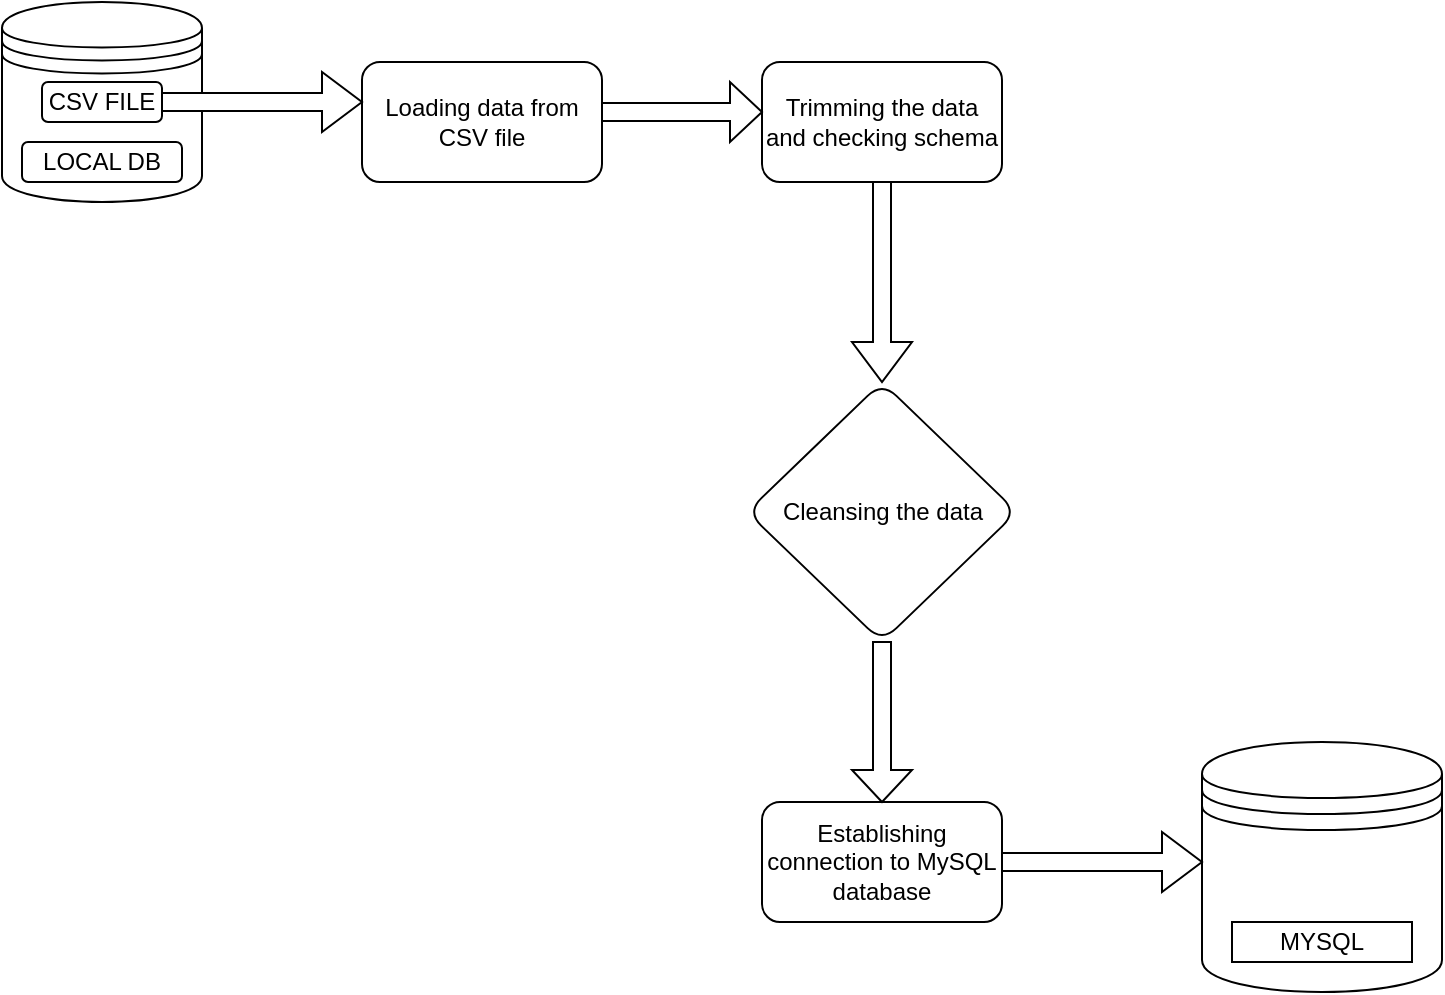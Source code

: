 <mxfile version="23.1.5" type="device">
  <diagram name="Page-1" id="2YBvvXClWsGukQMizWep">
    <mxGraphModel dx="864" dy="508" grid="1" gridSize="10" guides="1" tooltips="1" connect="1" arrows="1" fold="1" page="1" pageScale="1" pageWidth="850" pageHeight="1100" math="0" shadow="0">
      <root>
        <mxCell id="0" />
        <mxCell id="1" parent="0" />
        <mxCell id="WDlARO25O25kJWfZPvrY-1" value=" Loading data from CSV file" style="rounded=1;whiteSpace=wrap;html=1;" vertex="1" parent="1">
          <mxGeometry x="220" y="80" width="120" height="60" as="geometry" />
        </mxCell>
        <mxCell id="WDlARO25O25kJWfZPvrY-2" value="Trimming the data and checking schema" style="rounded=1;whiteSpace=wrap;html=1;" vertex="1" parent="1">
          <mxGeometry x="420" y="80" width="120" height="60" as="geometry" />
        </mxCell>
        <mxCell id="WDlARO25O25kJWfZPvrY-4" value="Cleansing the data" style="rhombus;whiteSpace=wrap;html=1;rounded=1;" vertex="1" parent="1">
          <mxGeometry x="412.5" y="240" width="135" height="130" as="geometry" />
        </mxCell>
        <mxCell id="WDlARO25O25kJWfZPvrY-6" value=" Establishing connection to MySQL database" style="whiteSpace=wrap;html=1;rounded=1;" vertex="1" parent="1">
          <mxGeometry x="420" y="450" width="120" height="60" as="geometry" />
        </mxCell>
        <mxCell id="WDlARO25O25kJWfZPvrY-11" value="" style="shape=singleArrow;whiteSpace=wrap;html=1;direction=south;" vertex="1" parent="1">
          <mxGeometry x="465" y="140" width="30" height="100" as="geometry" />
        </mxCell>
        <mxCell id="WDlARO25O25kJWfZPvrY-12" value="" style="shape=singleArrow;whiteSpace=wrap;html=1;" vertex="1" parent="1">
          <mxGeometry x="340" y="90" width="80" height="30" as="geometry" />
        </mxCell>
        <mxCell id="WDlARO25O25kJWfZPvrY-13" value="" style="shape=singleArrow;direction=south;whiteSpace=wrap;html=1;" vertex="1" parent="1">
          <mxGeometry x="465" y="370" width="30" height="80" as="geometry" />
        </mxCell>
        <mxCell id="WDlARO25O25kJWfZPvrY-14" value="" style="shape=datastore;whiteSpace=wrap;html=1;" vertex="1" parent="1">
          <mxGeometry x="640" y="420" width="120" height="125" as="geometry" />
        </mxCell>
        <mxCell id="WDlARO25O25kJWfZPvrY-15" value="" style="shape=singleArrow;whiteSpace=wrap;html=1;" vertex="1" parent="1">
          <mxGeometry x="540" y="465" width="100" height="30" as="geometry" />
        </mxCell>
        <mxCell id="WDlARO25O25kJWfZPvrY-16" value="MYSQL" style="rounded=0;whiteSpace=wrap;html=1;" vertex="1" parent="1">
          <mxGeometry x="655" y="510" width="90" height="20" as="geometry" />
        </mxCell>
        <mxCell id="WDlARO25O25kJWfZPvrY-17" value="" style="shape=datastore;whiteSpace=wrap;html=1;" vertex="1" parent="1">
          <mxGeometry x="40" y="50" width="100" height="100" as="geometry" />
        </mxCell>
        <mxCell id="WDlARO25O25kJWfZPvrY-18" value="LOCAL DB" style="rounded=1;whiteSpace=wrap;html=1;" vertex="1" parent="1">
          <mxGeometry x="50" y="120" width="80" height="20" as="geometry" />
        </mxCell>
        <mxCell id="WDlARO25O25kJWfZPvrY-19" value="CSV FILE" style="rounded=1;whiteSpace=wrap;html=1;" vertex="1" parent="1">
          <mxGeometry x="60" y="90" width="60" height="20" as="geometry" />
        </mxCell>
        <mxCell id="WDlARO25O25kJWfZPvrY-20" value="" style="shape=singleArrow;whiteSpace=wrap;html=1;" vertex="1" parent="1">
          <mxGeometry x="120" y="85" width="100" height="30" as="geometry" />
        </mxCell>
      </root>
    </mxGraphModel>
  </diagram>
</mxfile>
